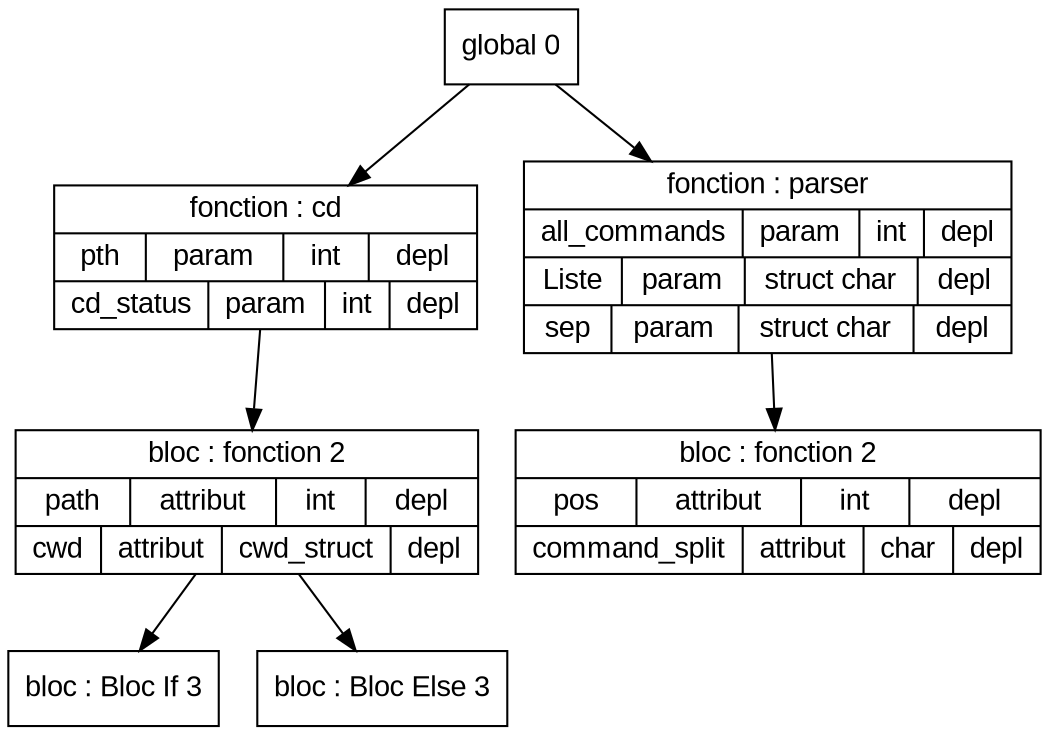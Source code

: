 digraph "tds"{

	node [fontname="Arial"];

	N3 [shape=record label="{ bloc : Bloc If  3
	}"];

	N4 [shape=record label="{ bloc : Bloc Else  3
	}"];

	N2 [shape=record label="{ bloc : fonction  2
	| { path | attribut | int | depl }
	| { cwd | attribut | cwd_struct | depl }
	}"];

	N1 [shape=record label="{ fonction : cd
	| { pth | param | int | depl }
	| { cd_status | param | int | depl }
	}"];

	N6 [shape=record label="{ bloc : fonction  2
	| { pos | attribut | int | depl }
	| { command_split | attribut | char | depl }
	}"];

	N5 [shape=record label="{ fonction : parser
	| { all_commands | param | int | depl }
	| { Liste | param | struct char | depl }
	| { sep | param | struct char | depl }
	}"];

	N0 [shape=record label="{ global 0
	}"];


	N0 -> N1; 
	N1 -> N2; 
	N2 -> N3; 
	N2 -> N4; 
	N0 -> N5; 
	N5 -> N6; 
}
